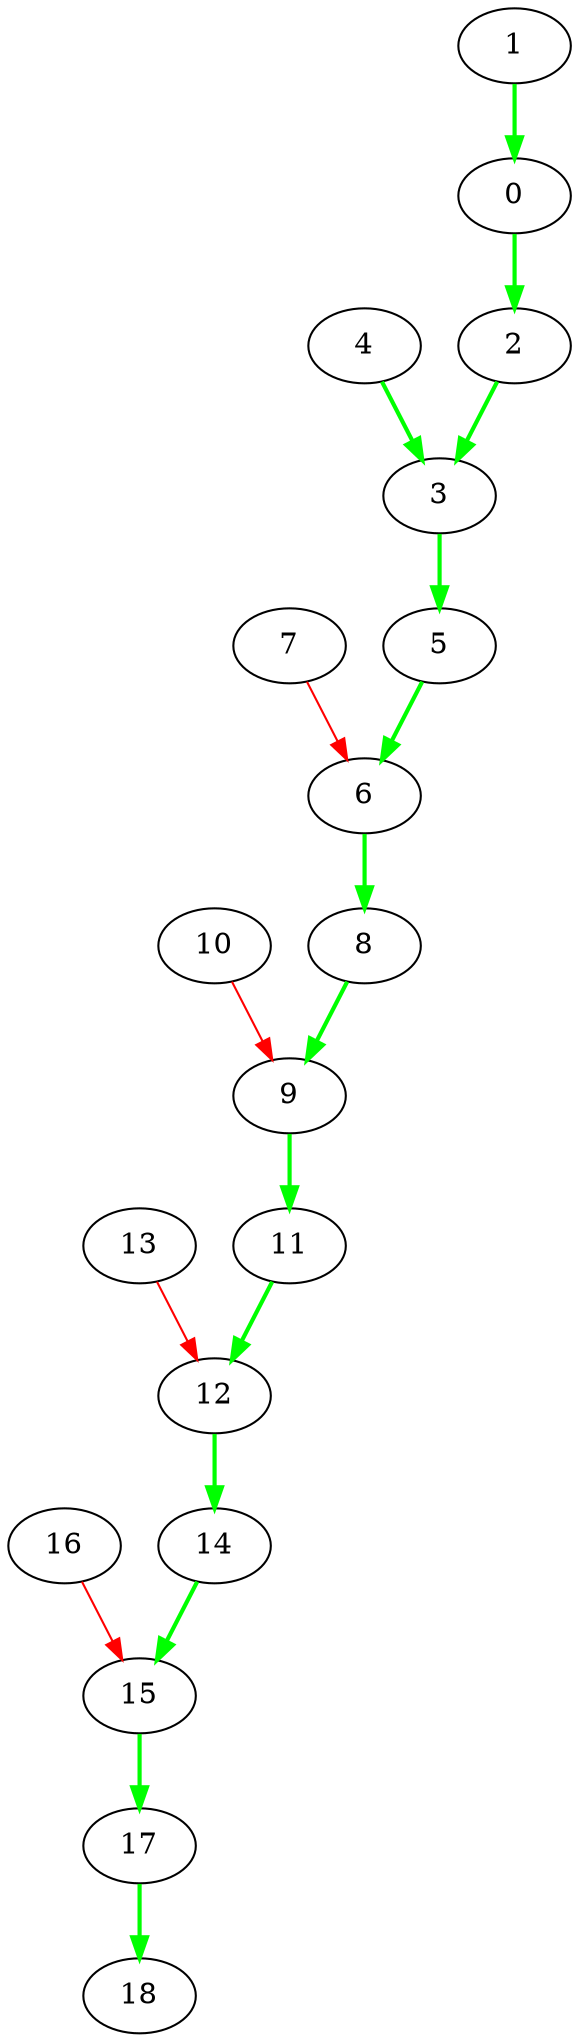 digraph {
  0 [label="0", color=black];
  1 -> 0 [label="", color=green, penwidth=2];
  7 [label="7", color=black];
  14 [label="14", color=black];
  12 -> 14 [label="", color=green, penwidth=2];
  2 [label="2", color=black];
  0 -> 2 [label="", color=green, penwidth=2];
  9 [label="9", color=black];
  8 -> 9 [label="", color=green, penwidth=2];
  10 -> 9 [label="", color=red];
  16 [label="16", color=black];
  4 [label="4", color=black];
  11 [label="11", color=black];
  9 -> 11 [label="", color=green, penwidth=2];
  18 [label="18", color=black];
  17 -> 18 [label="", color=green, penwidth=2];
  6 [label="6", color=black];
  5 -> 6 [label="", color=green, penwidth=2];
  7 -> 6 [label="", color=red];
  13 [label="13", color=black];
  1 [label="1", color=black];
  8 [label="8", color=black];
  6 -> 8 [label="", color=green, penwidth=2];
  15 [label="15", color=black];
  14 -> 15 [label="", color=green, penwidth=2];
  16 -> 15 [label="", color=red];
  3 [label="3", color=black];
  2 -> 3 [label="", color=green, penwidth=2];
  4 -> 3 [label="", color=green, penwidth=2];
  10 [label="10", color=black];
  17 [label="17", color=black];
  15 -> 17 [label="", color=green, penwidth=2];
  5 [label="5", color=black];
  3 -> 5 [label="", color=green, penwidth=2];
  12 [label="12", color=black];
  11 -> 12 [label="", color=green, penwidth=2];
  13 -> 12 [label="", color=red];
}
